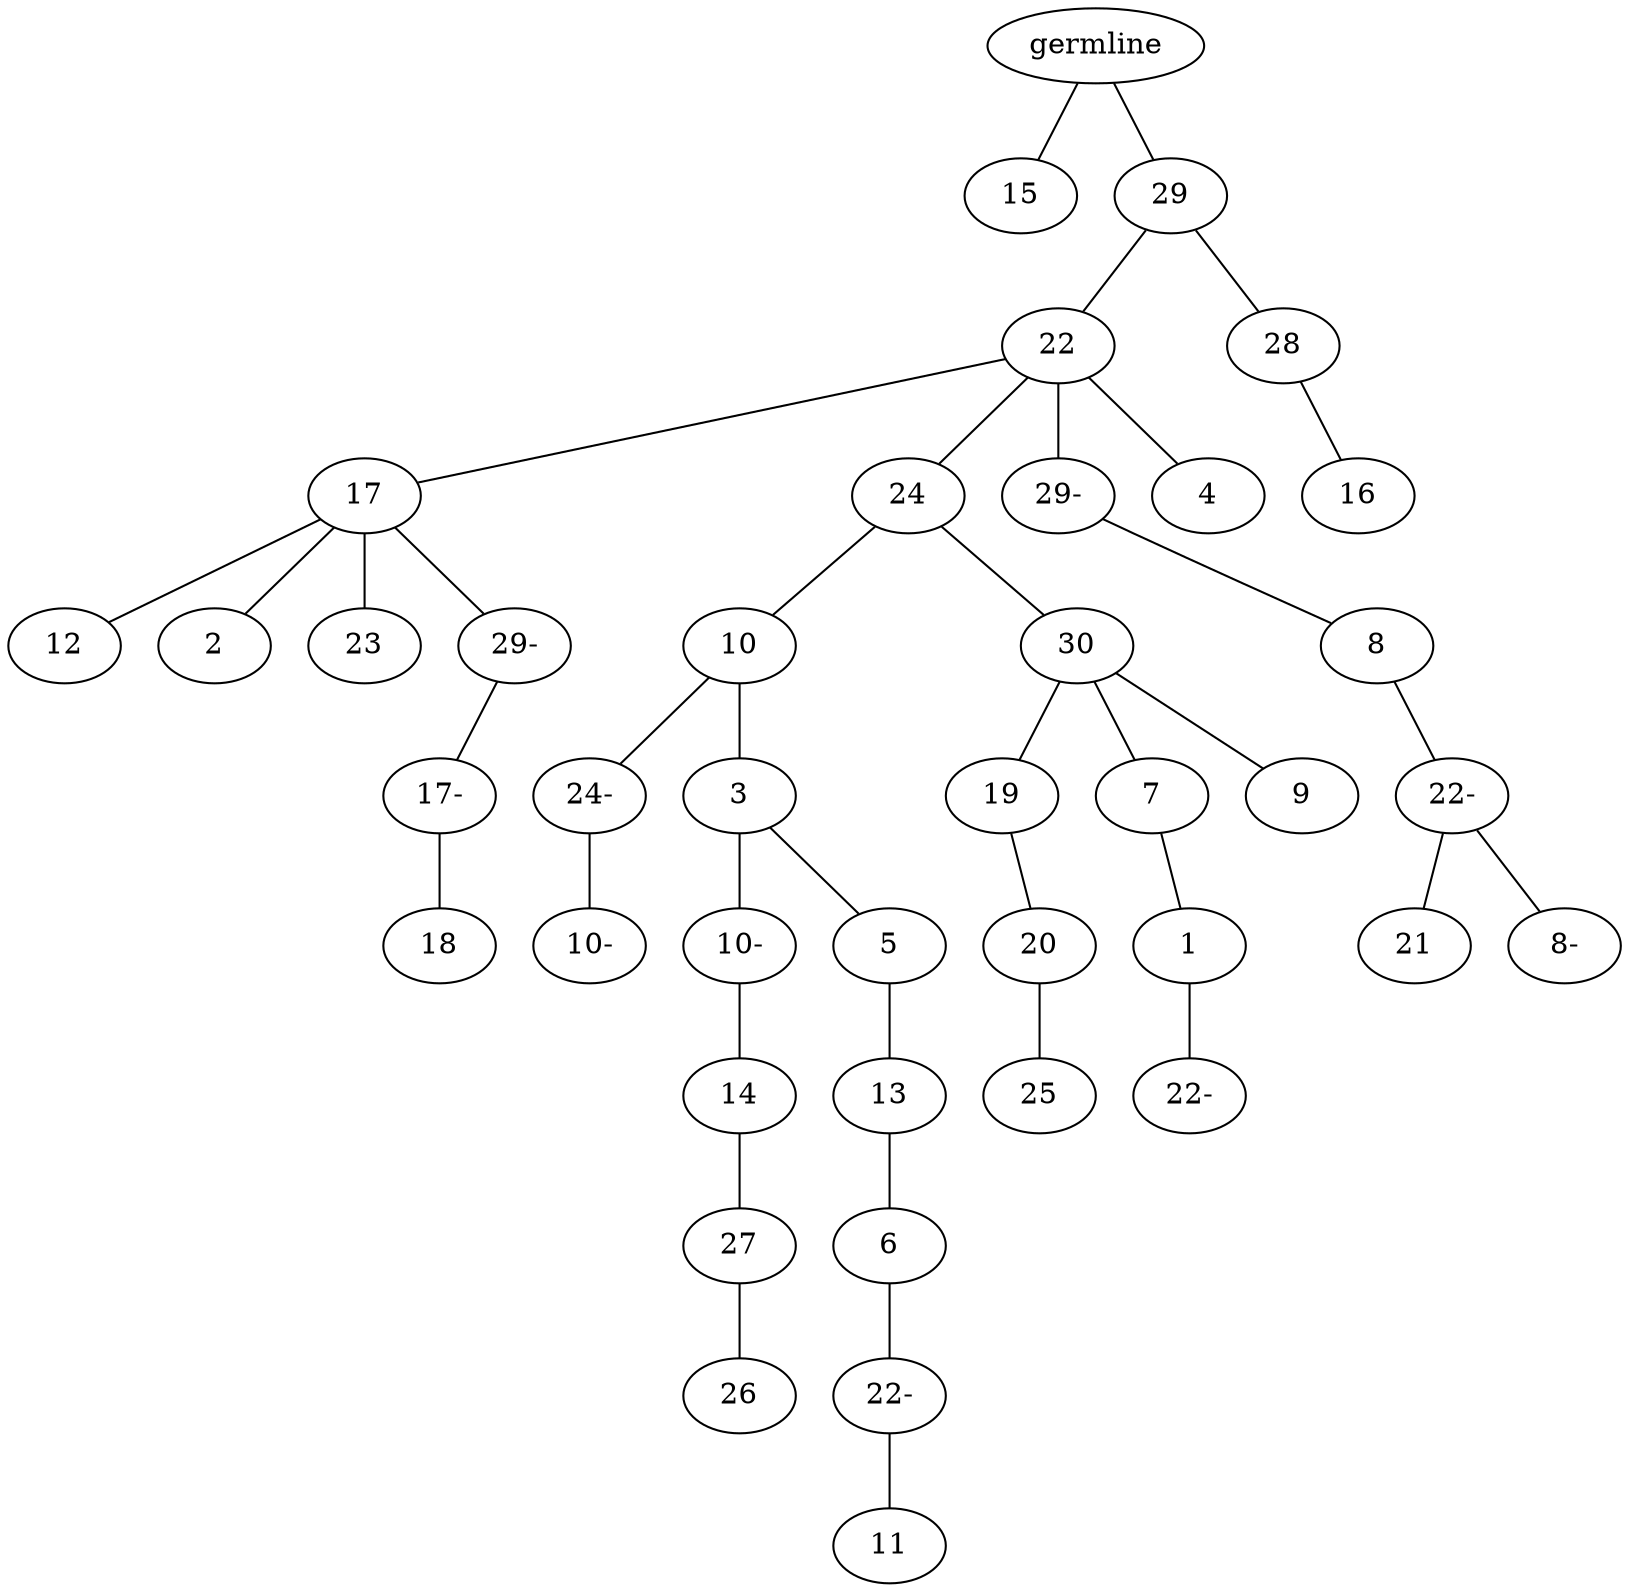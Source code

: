 graph tree {
    "140637784321472" [label="germline"];
    "140637774902560" [label="15"];
    "140637774901840" [label="29"];
    "140637774905104" [label="22"];
    "140637774902320" [label="17"];
    "140637774902896" [label="12"];
    "140637774904960" [label="2"];
    "140637774902464" [label="23"];
    "140637774901984" [label="29-"];
    "140637774902080" [label="17-"];
    "140637785049504" [label="18"];
    "140637774903520" [label="24"];
    "140637785050176" [label="10"];
    "140637785047248" [label="24-"];
    "140637785050224" [label="10-"];
    "140637785051088" [label="3"];
    "140637785050080" [label="10-"];
    "140637785049024" [label="14"];
    "140637785050800" [label="27"];
    "140637785048016" [label="26"];
    "140637785048544" [label="5"];
    "140637785050272" [label="13"];
    "140637785047824" [label="6"];
    "140637785048448" [label="22-"];
    "140637785048160" [label="11"];
    "140637785049648" [label="30"];
    "140637785047584" [label="19"];
    "140637785048496" [label="20"];
    "140637785048592" [label="25"];
    "140637770953296" [label="7"];
    "140637770955072" [label="1"];
    "140637771129040" [label="22-"];
    "140637785050992" [label="9"];
    "140637774904528" [label="29-"];
    "140637785051040" [label="8"];
    "140637784880944" [label="22-"];
    "140637784882672" [label="21"];
    "140637784880464" [label="8-"];
    "140637785050560" [label="4"];
    "140637774903376" [label="28"];
    "140637784882192" [label="16"];
    "140637784321472" -- "140637774902560";
    "140637784321472" -- "140637774901840";
    "140637774901840" -- "140637774905104";
    "140637774901840" -- "140637774903376";
    "140637774905104" -- "140637774902320";
    "140637774905104" -- "140637774903520";
    "140637774905104" -- "140637774904528";
    "140637774905104" -- "140637785050560";
    "140637774902320" -- "140637774902896";
    "140637774902320" -- "140637774904960";
    "140637774902320" -- "140637774902464";
    "140637774902320" -- "140637774901984";
    "140637774901984" -- "140637774902080";
    "140637774902080" -- "140637785049504";
    "140637774903520" -- "140637785050176";
    "140637774903520" -- "140637785049648";
    "140637785050176" -- "140637785047248";
    "140637785050176" -- "140637785051088";
    "140637785047248" -- "140637785050224";
    "140637785051088" -- "140637785050080";
    "140637785051088" -- "140637785048544";
    "140637785050080" -- "140637785049024";
    "140637785049024" -- "140637785050800";
    "140637785050800" -- "140637785048016";
    "140637785048544" -- "140637785050272";
    "140637785050272" -- "140637785047824";
    "140637785047824" -- "140637785048448";
    "140637785048448" -- "140637785048160";
    "140637785049648" -- "140637785047584";
    "140637785049648" -- "140637770953296";
    "140637785049648" -- "140637785050992";
    "140637785047584" -- "140637785048496";
    "140637785048496" -- "140637785048592";
    "140637770953296" -- "140637770955072";
    "140637770955072" -- "140637771129040";
    "140637774904528" -- "140637785051040";
    "140637785051040" -- "140637784880944";
    "140637784880944" -- "140637784882672";
    "140637784880944" -- "140637784880464";
    "140637774903376" -- "140637784882192";
}
